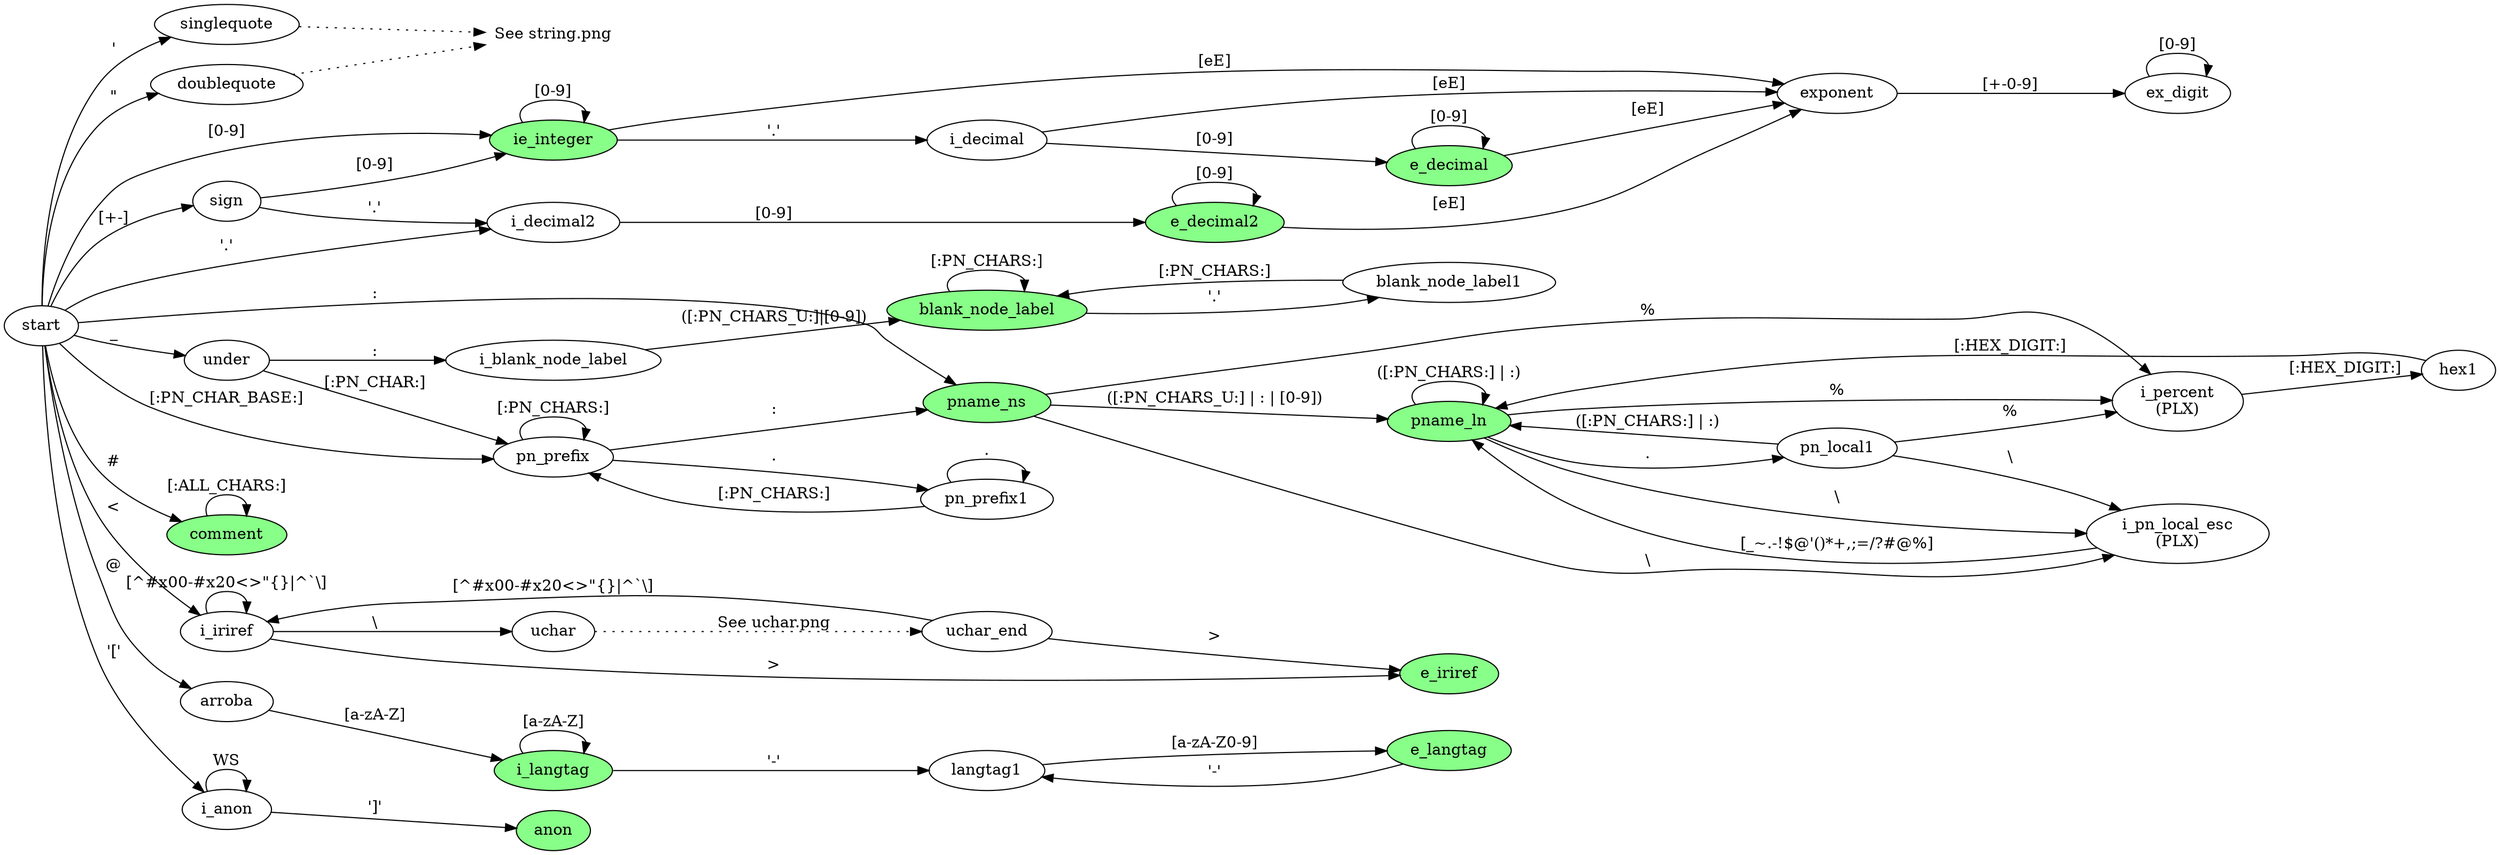 // automata.dot

// Copyright 2020 cnngimenez

// Author: cnngimenez

// This program is free software: you can redistribute it and/or modify
// it under the terms of the GNU General Public License as published by
// the Free Software Foundation, either version 3 of the License, or
// (at your option) any later version.

// This program is distributed in the hope that it will be useful,
// but WITHOUT ANY WARRANTY; without even the implied warranty of
// MERCHANTABILITY or FITNESS FOR A PARTICULAR PURPOSE.  See the
// GNU General Public License for more details.

// You should have received a copy of the GNU General Public License
// along with this program.  If not, see <http://www.gnu.org/licenses/>.

digraph tokens {
        // rotate=90;
        rankdir=LR;
        node [];

        see_string_png [shape=plaintext, label="See string.png"];
        e_iriref [style=filled, fillcolor="#88ff88"];
        i_langtag [style=filled, fillcolor="#88ff88"];
        e_langtag [style=filled, fillcolor="#88ff88"];
        ie_integer [style=filled, fillcolor="#88ff88"];
        e_decimal [style=filled, fillcolor="#88ff88"];
        e_decimal2 [style=filled, fillcolor="#88ff88"];
        pname_ns [style=filled, fillcolor="#88ff88"];
        pname_ln [style=filled, fillcolor="#88ff88"];
        anon [style=filled, fillcolor="#88ff88"];
        blank_node_label [style=filled, fillcolor="#88ff88"];
        comment [style=filled, fillcolor="#88ff88"];

        i_percent [label="i_percent\n(PLX)"];
        i_pn_local_esc [label="i_pn_local_esc\n(PLX)"];

        // IRIREF
        // [18] IRIREF ::= '<' ([^#x00-#x20<>"{}|^`\] | UCHAR)* '>'
        // /* #x00=NULL #01-#x1F=control codes #x20=space */
        
        start -> i_iriref [label="<"];
        i_iriref -> i_iriref [label="[^#x00-#x20<>\"{}|^`\\]"];
        i_iriref -> uchar [label="\\"];
        uchar_end -> i_iriref [label="[^#x00-#x20<>\"{}|^`\\]"];
        uchar_end -> e_iriref [label=">"];
        i_iriref -> e_iriref [label=">"];

        // BLANK_NODE_LABEL
        // [141s] BLANK_NODE_LABEL ::=
        //     '_:' (PN_CHARS_U | [0-9]) ((PN_CHARS | '.')* PN_CHARS)?
               
        start -> under [label="_"];
        under -> i_blank_node_label [label=":"];
        i_blank_node_label -> blank_node_label [label="([:PN_CHARS_U:]|[0-9])"];
        blank_node_label -> blank_node_label1 [label="'.'"];
        blank_node_label -> blank_node_label [label="[:PN_CHARS:]"];
        blank_node_label1 -> blank_node_label [label="[:PN_CHARS:]"];
        
        under -> pn_prefix [label="[:PN_CHAR:]"];

        // LANGTAG
        // [144s] LANGTAG ::= '@' [a-zA-Z]+ ('-' [a-zA-Z0-9]+)*
        
        start -> arroba [label="@"];
        arroba -> i_langtag -> i_langtag [label="[a-zA-Z]"] ;
        i_langtag -> langtag1 [label="'-'"];
        langtag1 -> e_langtag [label="[a-zA-Z0-9]"];
        e_langtag -> langtag1 [label="'-'"];


        // INTEGER
        // [19] INTEGER ::= [+-]? [0-9]+
        start -> sign [label="[+-]"];
        sign -> ie_integer [label="[0-9]"];
        start -> ie_integer [label="[0-9]"];
             
        ie_integer -> ie_integer [label="[0-9]"];
        

        // DECIMAL
        // [20] DECIMAL ::= [+-]? [0-9]* '.' [0-9]+

        // Case (a): [+-]? '.' [0-9]+
        sign -> i_decimal2 [label="'.'"]; // [+-] '.'
        i_decimal2 -> e_decimal2 [label="[0-9]"];
        e_decimal2 -> e_decimal2 [label="[0-9]"];
        start -> i_decimal2 [label="'.'"]; // '.'

        // Case (b): [+-]? [0-9]+ '.' [0-9]+
        ie_integer -> i_decimal [label="'.'"]; // [+-]? [0-9]+ '.'
        i_decimal -> e_decimal [label="[0-9]"];
        e_decimal -> e_decimal [label="[0-9]"];
        
        // DOUBLE
        // [21] DOUBLE ::=
        // [+-]? ([0-9]+ '.' [0-9]* EXPONENT |
        //        '.' [0-9]+ EXPONENT |
        //        [0-9]+ EXPONENT)

        // First case (a): [+-]? [0-9]+ '.' EXPONENT
        i_decimal -> exponent [label="[eE]"];

        // First case (b): [+-]? [0-9]+ '.' [0-9]+ EXPONENT
        e_decimal -> exponent [label="[eE]"];

        // Second case [+-]? '.' [0-9]+ EXPONENT
        e_decimal2 -> exponent [label="[eE]"];

        // Third case [+-]? [0-9]+ EXPONENT
        ie_integer -> exponent [label="[eE]"];

        // EXPONENT
        // [154s] EXPONENT ::= [eE] [+-]? [0-9]+
        exponent -> ex_digit [label="[+-0-9]"];
        ex_digit -> ex_digit [label="[0-9]"];
        
        // UCHAR
        // [26] UCHAR ::= '\u' HEX HEX HEX HEX |
        //                '\U' HEX HEX HEX HEX HEX HEX HEX HEX
        uchar -> uchar_end [style=dotted, label="See uchar.png"];

        // STRINGS
        start -> doublequote [label="\""];
        doublequote -> see_string_png [style=dotted];
        start -> singlequote [label="'"];
        singlequote -> see_string_png [style=dotted];

        // PNAME_NS
        // [139s] PNAME_NS ::= PN_PREFIX? ':'                      
        start -> pname_ns [label=":"];
        start -> pn_prefix [label="[:PN_CHAR_BASE:]"]; // when "_" go to "under".
        pn_prefix -> pname_ns [label=":"];

        // PN_PREFIX
        // [167s] PN_PREFIX ::= PN_CHARS_BASE ((PN_CHARS | '.')* PN_CHARS)?

        // PN_CHAR_BASE are the following characters:
        // [A-Z] | [a-z] | [#x00C0-#x00D6] | [#x00D8-#x00F6] |
        // [#x00F8-#x02FF] | [#x0370-#x037D] | [#x037F-#x1FFF] |
        // [#x200C-#x200D] | [#x2070-#x218F] | [#x2C00-#x2FEF] |
        // [#x3001-#xD7FF] | [#xF900-#xFDCF] | [#xFDF0-#xFFFD] |
        // [#x10000-#xEFFFF]
        
        // PN_CHARS are the following characters:
        // PN_CHARS_U | '-' | [0-9] | #x00B7 | [#x0300-#x036F] | [#x203F-#x2040]
        // PN_CHARS_U are: PN_CHARS_BASE | '_'
        pn_prefix -> pn_prefix1 [label="."];
        pn_prefix -> pn_prefix [label="[:PN_CHARS:]"];
        pn_prefix1 -> pn_prefix [label="[:PN_CHARS:]"];
        pn_prefix1 -> pn_prefix1 [label="."];

        // PNAME_LN
        // [140s] PNAME_LN ::= PNAME_NS PN_LOCAL
        // [168s] PN_LOCAL ::= (PN_CHARS_U | ':' | [0-9] | PLX)
        //   ((PN_CHARS | '.' | ':' | PLX)* (PN_CHARS | ':' | PLX))?
        pname_ns -> pname_ln [label="([:PN_CHARS_U:] | : | [0-9])"];
        pname_ns -> i_percent [label="%"]; // to PLX
        pname_ns -> i_pn_local_esc [label="\\"]; // to PLX
        
        pname_ln -> pname_ln [label="([:PN_CHARS:] | :)"];
        pname_ln -> pn_local1 [label="."];
        pname_ln -> i_percent [label="%"]; // to PLX
        pname_ln -> i_pn_local_esc [label="\\"]; // to PLX
        
        pn_local1 -> pname_ln [label="([:PN_CHARS:] | :)"];
        pn_local1 -> i_percent [label="%"]; // to PLX
        pn_local1 -> i_pn_local_esc [label="\\"]; // to PLX

        // [162s] ANON ::= '[' WS* ']'
        start -> i_anon [label="'['"];
        i_anon -> i_anon [label="WS"];
        i_anon -> anon [label="']'"];

        // [169s] PLX ::= PERCENT | PN_LOCAL_ESC
        i_percent -> hex1 [label="[:HEX_DIGIT:]"];
        hex1 -> pname_ln [label="[:HEX_DIGIT:]"];

        // [172s] PN_LOCAL_ESC ::= '\' ('_' | '~' | '.' | '-' | '!' | '$' | '&'
        // | "'" | '(' | ')' | '*' | '+' | ',' | ';' | '=' | '/' | '?' | '#'
        // | '@' | '%')
        i_pn_local_esc -> pname_ln [label="[_~.-!$@'()*+,;=/?#@%]"];

        // Comments
        // COMMENT ::= '#' .*
        start -> comment [label="#"];
        comment -> comment [label="[:ALL_CHARS:]"];
}


